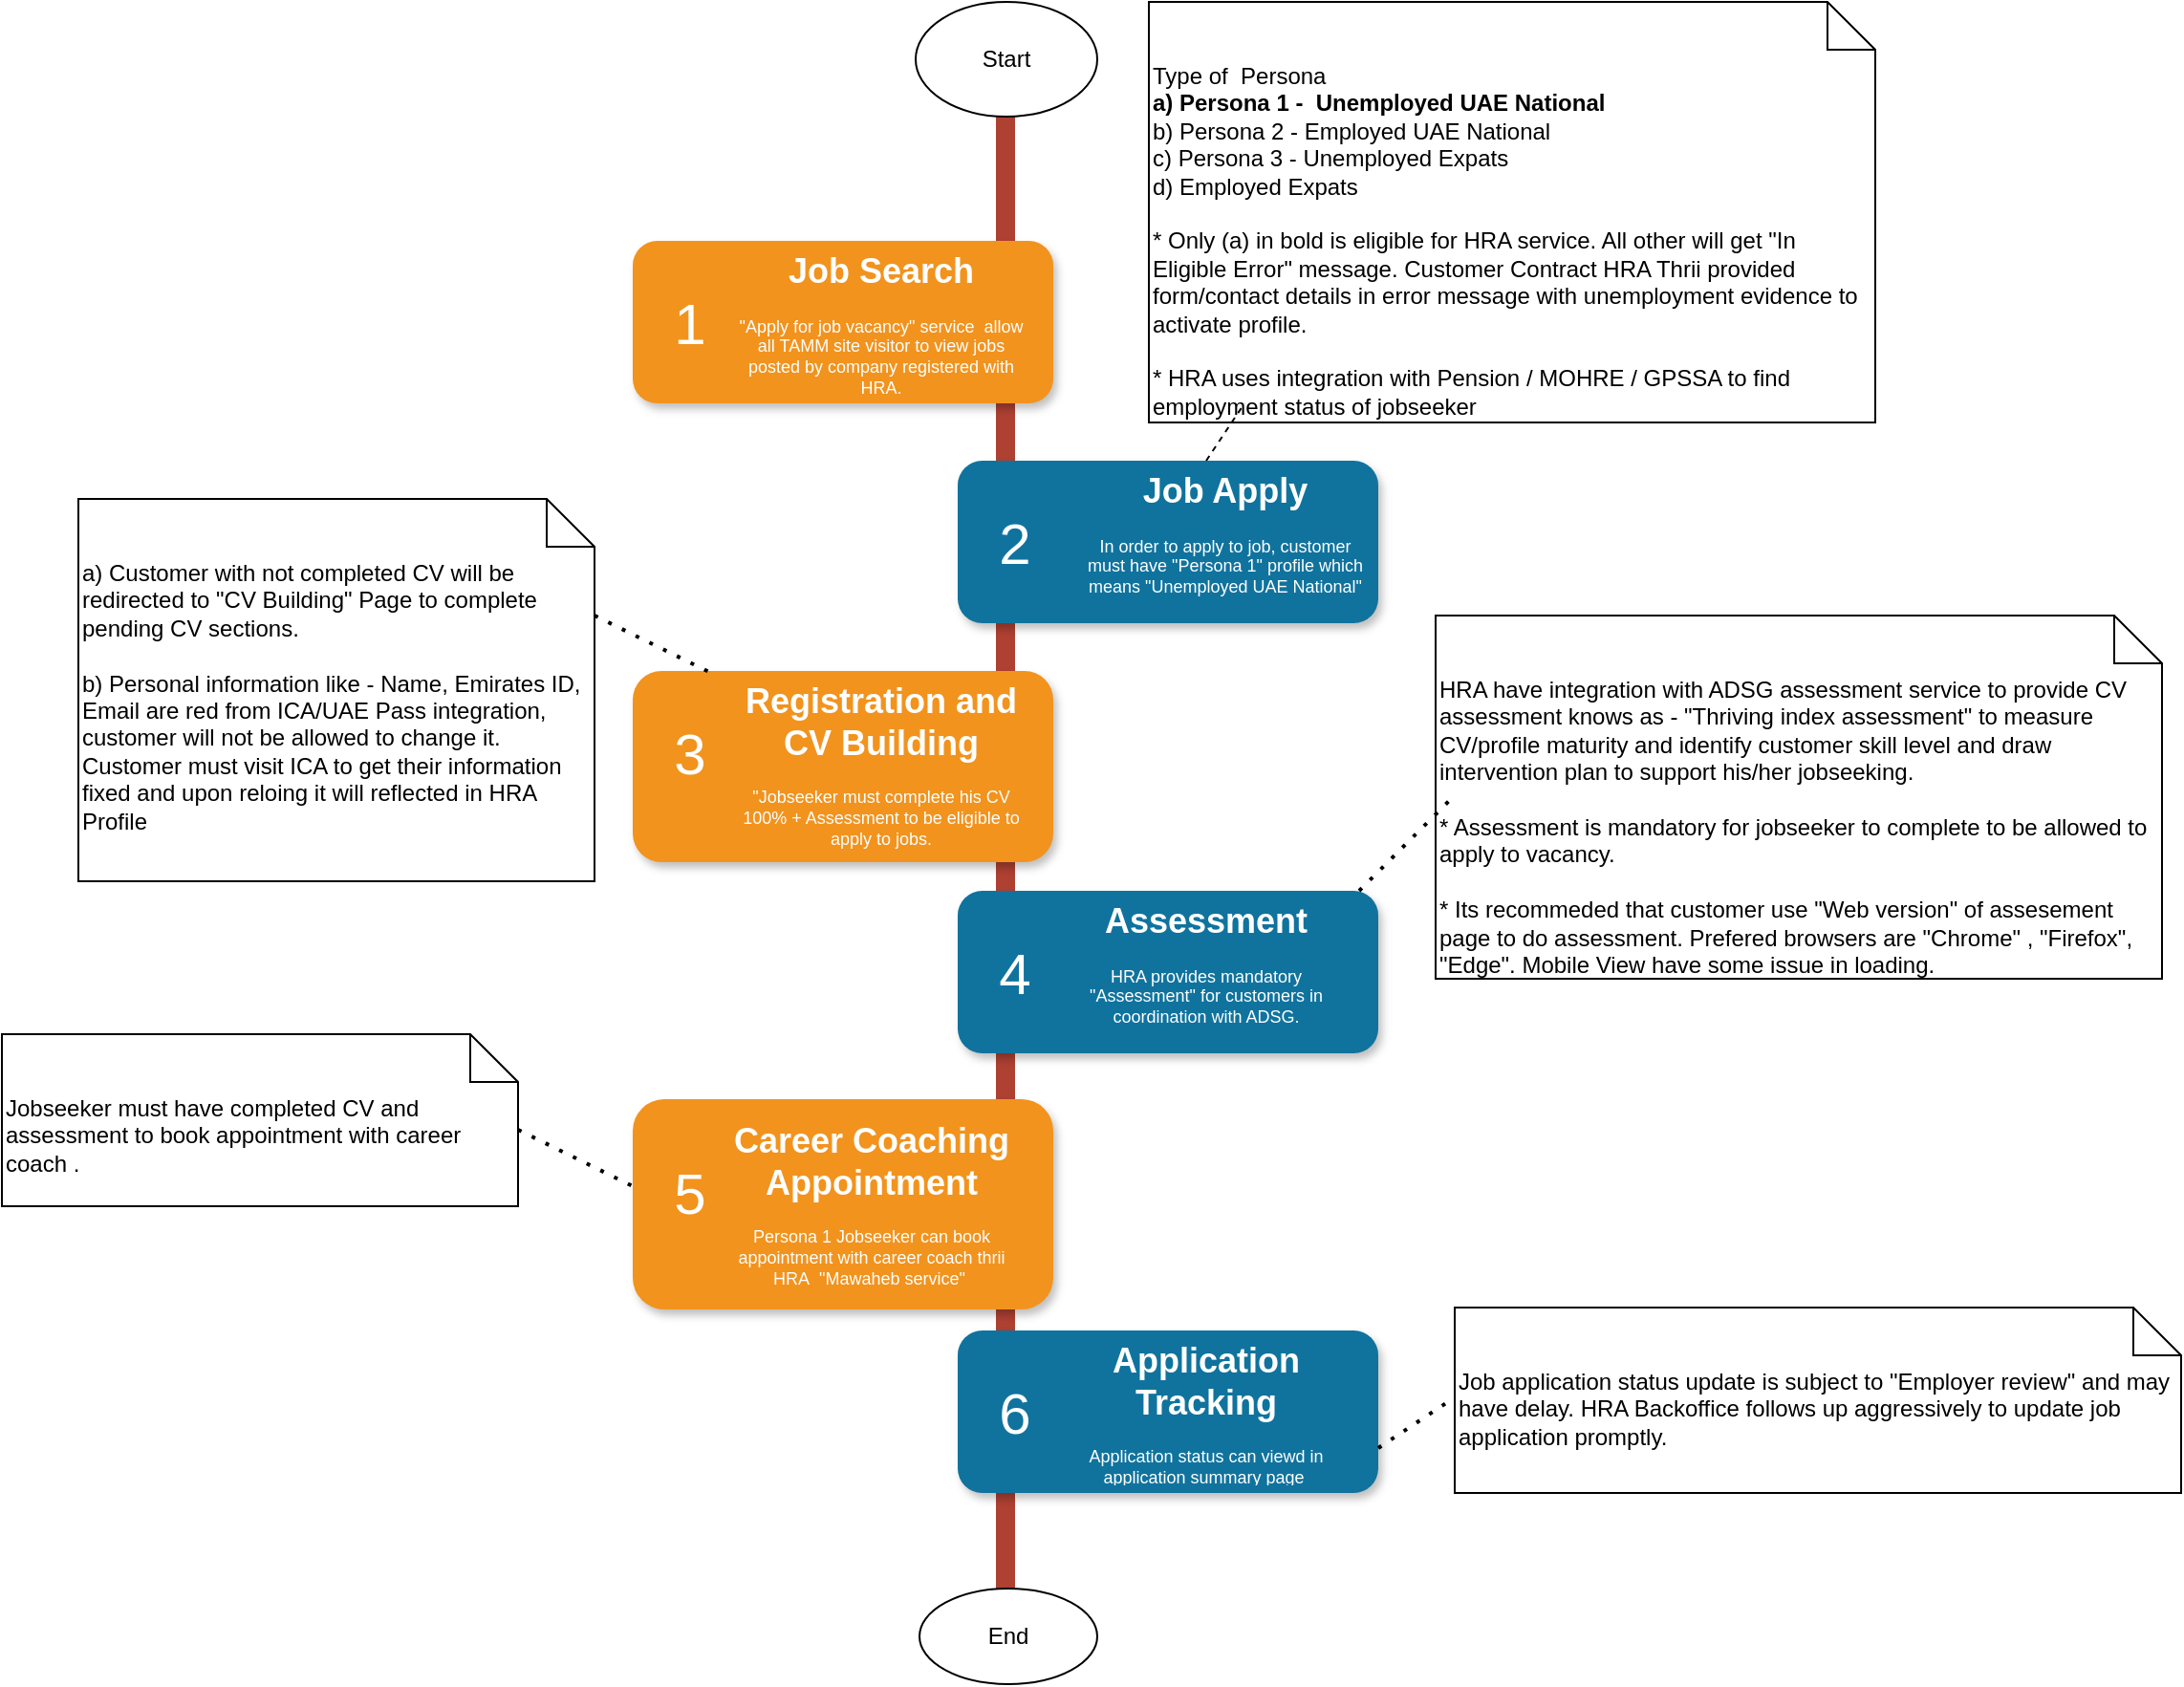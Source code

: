 <mxfile version="20.8.7" type="github">
  <diagram name="Page-1" id="fbcf5db9-b524-4cd4-e4f3-379dc89c3999">
    <mxGraphModel dx="2418" dy="868" grid="1" gridSize="10" guides="1" tooltips="1" connect="1" arrows="1" fold="1" page="1" pageScale="1" pageWidth="850" pageHeight="1100" background="none" math="0" shadow="0">
      <root>
        <mxCell id="0" />
        <mxCell id="1" parent="0" />
        <mxCell id="2a0f93b5c73ef8e7-1" value="" style="line;strokeWidth=10;direction=south;html=1;fillColor=none;fontSize=13;fontColor=#000000;align=center;strokeColor=#AE4132;" parent="1" vertex="1">
          <mxGeometry x="374" y="70" width="10" height="770" as="geometry" />
        </mxCell>
        <mxCell id="2a0f93b5c73ef8e7-2" value="" style="rounded=1;whiteSpace=wrap;html=1;strokeColor=none;strokeWidth=1;fillColor=#F2931E;fontSize=13;fontColor=#FFFFFF;align=center;gradientColor=none;gradientDirection=east;verticalAlign=top;shadow=1;" parent="1" vertex="1">
          <mxGeometry x="184" y="135" width="220" height="85" as="geometry" />
        </mxCell>
        <mxCell id="2a0f93b5c73ef8e7-3" value="1" style="text;html=1;strokeColor=none;fillColor=none;align=center;verticalAlign=middle;whiteSpace=wrap;fontSize=30;fontColor=#FFFFFF;" parent="1" vertex="1">
          <mxGeometry x="194" y="168" width="40" height="20" as="geometry" />
        </mxCell>
        <mxCell id="2a0f93b5c73ef8e7-4" value="" style="rounded=1;whiteSpace=wrap;html=1;strokeColor=none;strokeWidth=1;fillColor=#10739E;fontSize=13;fontColor=#FFFFFF;align=center;gradientColor=none;gradientDirection=east;verticalAlign=top;shadow=1;" parent="1" vertex="1">
          <mxGeometry x="354" y="250" width="220" height="85" as="geometry" />
        </mxCell>
        <mxCell id="2a0f93b5c73ef8e7-5" value="2" style="text;html=1;strokeColor=none;fillColor=none;align=center;verticalAlign=middle;whiteSpace=wrap;fontSize=30;fontColor=#FFFFFF;" parent="1" vertex="1">
          <mxGeometry x="364" y="283" width="40" height="20" as="geometry" />
        </mxCell>
        <mxCell id="2a0f93b5c73ef8e7-6" value="" style="rounded=1;whiteSpace=wrap;html=1;strokeColor=none;strokeWidth=1;fillColor=#F2931E;fontSize=13;fontColor=#FFFFFF;align=center;gradientColor=none;gradientDirection=east;verticalAlign=top;shadow=1;" parent="1" vertex="1">
          <mxGeometry x="184" y="360" width="220" height="100" as="geometry" />
        </mxCell>
        <mxCell id="2a0f93b5c73ef8e7-7" value="3" style="text;html=1;strokeColor=none;fillColor=none;align=center;verticalAlign=middle;whiteSpace=wrap;fontSize=30;fontColor=#FFFFFF;" parent="1" vertex="1">
          <mxGeometry x="194" y="393" width="40" height="20" as="geometry" />
        </mxCell>
        <mxCell id="2a0f93b5c73ef8e7-8" value="" style="rounded=1;whiteSpace=wrap;html=1;strokeColor=none;strokeWidth=1;fillColor=#10739E;fontSize=13;fontColor=#FFFFFF;align=center;gradientColor=none;gradientDirection=east;verticalAlign=top;shadow=1;" parent="1" vertex="1">
          <mxGeometry x="354" y="475" width="220" height="85" as="geometry" />
        </mxCell>
        <mxCell id="2a0f93b5c73ef8e7-9" value="4" style="text;html=1;strokeColor=none;fillColor=none;align=center;verticalAlign=middle;whiteSpace=wrap;fontSize=30;fontColor=#FFFFFF;" parent="1" vertex="1">
          <mxGeometry x="364" y="508" width="40" height="20" as="geometry" />
        </mxCell>
        <mxCell id="2a0f93b5c73ef8e7-10" value="" style="rounded=1;whiteSpace=wrap;html=1;strokeColor=none;strokeWidth=1;fillColor=#F2931E;fontSize=13;fontColor=#FFFFFF;align=center;gradientColor=none;gradientDirection=east;verticalAlign=top;shadow=1;" parent="1" vertex="1">
          <mxGeometry x="184" y="584" width="220" height="110" as="geometry" />
        </mxCell>
        <mxCell id="2a0f93b5c73ef8e7-11" value="5" style="text;html=1;strokeColor=none;fillColor=none;align=center;verticalAlign=middle;whiteSpace=wrap;fontSize=30;fontColor=#FFFFFF;" parent="1" vertex="1">
          <mxGeometry x="194" y="623" width="40" height="20" as="geometry" />
        </mxCell>
        <mxCell id="2a0f93b5c73ef8e7-12" value="" style="rounded=1;whiteSpace=wrap;html=1;strokeColor=none;strokeWidth=1;fillColor=#10739E;fontSize=13;fontColor=#FFFFFF;align=center;gradientColor=none;gradientDirection=east;verticalAlign=top;shadow=1;" parent="1" vertex="1">
          <mxGeometry x="354" y="705" width="220" height="85" as="geometry" />
        </mxCell>
        <mxCell id="2a0f93b5c73ef8e7-13" value="6" style="text;html=1;strokeColor=none;fillColor=none;align=center;verticalAlign=middle;whiteSpace=wrap;fontSize=30;fontColor=#FFFFFF;" parent="1" vertex="1">
          <mxGeometry x="364" y="738" width="40" height="20" as="geometry" />
        </mxCell>
        <mxCell id="2a0f93b5c73ef8e7-18" value="&lt;h1&gt;Job Search&lt;/h1&gt;&lt;div&gt;&quot;Apply for job vacancy&quot; service&amp;nbsp; allow all TAMM site visitor to view jobs posted by company registered with HRA.&lt;/div&gt;&lt;div&gt;&lt;br&gt;&lt;/div&gt;" style="text;html=1;spacing=5;spacingTop=-20;whiteSpace=wrap;overflow=hidden;strokeColor=none;strokeWidth=4;fillColor=none;gradientColor=#007FFF;fontSize=9;fontColor=#FFFFFF;align=center;" parent="1" vertex="1">
          <mxGeometry x="234" y="139" width="160" height="77" as="geometry" />
        </mxCell>
        <mxCell id="2a0f93b5c73ef8e7-19" value="&lt;h1&gt;Job Apply&lt;/h1&gt;&lt;p&gt;In order to apply to job, customer must have &quot;Persona 1&quot; profile which means &quot;Unemployed UAE National&quot;&lt;/p&gt;" style="text;html=1;spacing=5;spacingTop=-20;whiteSpace=wrap;overflow=hidden;strokeColor=none;strokeWidth=4;fillColor=none;gradientColor=#007FFF;fontSize=9;fontColor=#FFFFFF;align=center;" parent="1" vertex="1">
          <mxGeometry x="414" y="254" width="160" height="77" as="geometry" />
        </mxCell>
        <mxCell id="2a0f93b5c73ef8e7-20" value="&lt;h1&gt;Registration and CV Building&lt;/h1&gt;&lt;div&gt;&quot;Jobseeker must complete his CV 100% + Assessment to be eligible to apply to jobs.&lt;/div&gt;" style="text;html=1;spacing=5;spacingTop=-20;whiteSpace=wrap;overflow=hidden;strokeColor=none;strokeWidth=4;fillColor=none;gradientColor=#007FFF;fontSize=9;fontColor=#FFFFFF;align=center;" parent="1" vertex="1">
          <mxGeometry x="234" y="364" width="160" height="96" as="geometry" />
        </mxCell>
        <mxCell id="2a0f93b5c73ef8e7-21" value="&lt;h1&gt;Assessment&lt;/h1&gt;&lt;p&gt;HRA provides mandatory &quot;Assessment&quot; for customers in coordination with ADSG.&lt;/p&gt;" style="text;html=1;spacing=5;spacingTop=-20;whiteSpace=wrap;overflow=hidden;strokeColor=none;strokeWidth=4;fillColor=none;gradientColor=#007FFF;fontSize=9;fontColor=#FFFFFF;align=center;" parent="1" vertex="1">
          <mxGeometry x="404" y="479" width="160" height="77" as="geometry" />
        </mxCell>
        <mxCell id="2a0f93b5c73ef8e7-22" value="&lt;h1&gt;Career Coaching Appointment&lt;/h1&gt;&lt;p&gt;Persona 1 Jobseeker can book appointment with career coach thrii HRA&amp;nbsp; &quot;Mawaheb service&quot;&amp;nbsp;&lt;/p&gt;" style="text;html=1;spacing=5;spacingTop=-20;whiteSpace=wrap;overflow=hidden;strokeColor=none;strokeWidth=4;fillColor=none;gradientColor=#007FFF;fontSize=9;fontColor=#FFFFFF;align=center;" parent="1" vertex="1">
          <mxGeometry x="224" y="594" width="170" height="106" as="geometry" />
        </mxCell>
        <mxCell id="2a0f93b5c73ef8e7-23" value="&lt;h1&gt;Application Tracking&lt;/h1&gt;&lt;div&gt;Application status can viewd in application summary page&amp;nbsp;&lt;/div&gt;" style="text;html=1;spacing=5;spacingTop=-20;whiteSpace=wrap;overflow=hidden;strokeColor=none;strokeWidth=4;fillColor=none;gradientColor=#007FFF;fontSize=9;fontColor=#FFFFFF;align=center;" parent="1" vertex="1">
          <mxGeometry x="404" y="709" width="160" height="77" as="geometry" />
        </mxCell>
        <mxCell id="hUkit9o3KNrTcsrVfh8C-1" value="Start" style="ellipse;whiteSpace=wrap;html=1;" vertex="1" parent="1">
          <mxGeometry x="332" y="10" width="95" height="60" as="geometry" />
        </mxCell>
        <mxCell id="hUkit9o3KNrTcsrVfh8C-2" value="End" style="ellipse;whiteSpace=wrap;html=1;" vertex="1" parent="1">
          <mxGeometry x="334" y="840" width="93" height="50" as="geometry" />
        </mxCell>
        <mxCell id="hUkit9o3KNrTcsrVfh8C-25" value="Type of&amp;nbsp; Persona&lt;br&gt;&lt;b&gt;a) Persona 1 -&amp;nbsp; Unemployed UAE National&lt;br&gt;&lt;/b&gt;b) Persona 2 - Employed UAE National&lt;br&gt;c) Persona 3 - Unemployed Expats&lt;br&gt;d) Employed Expats&amp;nbsp;&lt;br&gt;&lt;br&gt;* Only (a) in bold is eligible for HRA service. All other will get &quot;In Eligible Error&quot; message. Customer Contract HRA Thrii provided form/contact details in error message with unemployment evidence to activate profile.&lt;br&gt;&lt;br&gt;* HRA uses integration with Pension / MOHRE / GPSSA to find employment status of jobseeker" style="shape=note2;boundedLbl=1;whiteSpace=wrap;html=1;size=25;verticalAlign=top;align=left;" vertex="1" parent="1">
          <mxGeometry x="454" y="10" width="380" height="220" as="geometry" />
        </mxCell>
        <mxCell id="hUkit9o3KNrTcsrVfh8C-27" value="" style="endArrow=none;dashed=1;html=1;rounded=0;" edge="1" parent="1">
          <mxGeometry width="50" height="50" relative="1" as="geometry">
            <mxPoint x="484" y="250" as="sourcePoint" />
            <mxPoint x="504" y="220" as="targetPoint" />
          </mxGeometry>
        </mxCell>
        <mxCell id="hUkit9o3KNrTcsrVfh8C-29" value="a) Customer with not completed CV will be redirected to &quot;CV Building&quot; Page to complete pending CV sections.&amp;nbsp;&lt;br&gt;&lt;br&gt;b) Personal information like - Name, Emirates ID, Email are red from ICA/UAE Pass integration, customer will not be allowed to change it. Customer must visit ICA to get their information fixed and upon reloing it will reflected in HRA Profile" style="shape=note2;boundedLbl=1;whiteSpace=wrap;html=1;size=25;verticalAlign=top;align=left;" vertex="1" parent="1">
          <mxGeometry x="-106" y="270" width="270" height="200" as="geometry" />
        </mxCell>
        <mxCell id="hUkit9o3KNrTcsrVfh8C-30" value="" style="endArrow=none;dashed=1;html=1;dashPattern=1 3;strokeWidth=2;rounded=0;entryX=-0.044;entryY=-0.021;entryDx=0;entryDy=0;entryPerimeter=0;" edge="1" parent="1" target="2a0f93b5c73ef8e7-20">
          <mxGeometry width="50" height="50" relative="1" as="geometry">
            <mxPoint x="164" y="331" as="sourcePoint" />
            <mxPoint x="234" y="341" as="targetPoint" />
          </mxGeometry>
        </mxCell>
        <mxCell id="hUkit9o3KNrTcsrVfh8C-31" value="HRA have integration with ADSG assessment service to provide CV assessment knows as - &quot;Thriving index assessment&quot; to measure CV/profile maturity and identify customer skill level and draw intervention plan to support his/her jobseeking.&lt;br&gt;&lt;br&gt;* Assessment is mandatory for jobseeker to complete to be allowed to apply to vacancy.&lt;br&gt;&lt;br&gt;* Its recommeded that customer use &quot;Web version&quot; of assesement page to do assessment. Prefered browsers are &quot;Chrome&quot; , &quot;Firefox&quot;, &quot;Edge&quot;. Mobile View have some issue in loading." style="shape=note2;boundedLbl=1;whiteSpace=wrap;html=1;size=25;verticalAlign=top;align=left;" vertex="1" parent="1">
          <mxGeometry x="604" y="331" width="380" height="190" as="geometry" />
        </mxCell>
        <mxCell id="hUkit9o3KNrTcsrVfh8C-32" value="" style="endArrow=none;dashed=1;html=1;dashPattern=1 3;strokeWidth=2;rounded=0;" edge="1" parent="1">
          <mxGeometry width="50" height="50" relative="1" as="geometry">
            <mxPoint x="564" y="475" as="sourcePoint" />
            <mxPoint x="614" y="425" as="targetPoint" />
          </mxGeometry>
        </mxCell>
        <mxCell id="hUkit9o3KNrTcsrVfh8C-33" value="Jobseeker must have completed CV and assessment to book appointment with career coach ." style="shape=note2;boundedLbl=1;whiteSpace=wrap;html=1;size=25;verticalAlign=top;align=left;" vertex="1" parent="1">
          <mxGeometry x="-146" y="550" width="270" height="90" as="geometry" />
        </mxCell>
        <mxCell id="hUkit9o3KNrTcsrVfh8C-34" value="" style="endArrow=none;dashed=1;html=1;dashPattern=1 3;strokeWidth=2;rounded=0;entryX=-0.044;entryY=-0.021;entryDx=0;entryDy=0;entryPerimeter=0;" edge="1" parent="1">
          <mxGeometry width="50" height="50" relative="1" as="geometry">
            <mxPoint x="124" y="600" as="sourcePoint" />
            <mxPoint x="186.96" y="630.984" as="targetPoint" />
          </mxGeometry>
        </mxCell>
        <mxCell id="hUkit9o3KNrTcsrVfh8C-35" value="Job application status update is subject to &quot;Employer review&quot; and may have delay. HRA Backoffice follows up aggressively to update job application promptly." style="shape=note2;boundedLbl=1;whiteSpace=wrap;html=1;size=25;verticalAlign=top;align=left;" vertex="1" parent="1">
          <mxGeometry x="614" y="693" width="380" height="97" as="geometry" />
        </mxCell>
        <mxCell id="hUkit9o3KNrTcsrVfh8C-36" value="" style="endArrow=none;dashed=1;html=1;dashPattern=1 3;strokeWidth=2;rounded=0;" edge="1" parent="1">
          <mxGeometry width="50" height="50" relative="1" as="geometry">
            <mxPoint x="574" y="766.5" as="sourcePoint" />
            <mxPoint x="614" y="740" as="targetPoint" />
          </mxGeometry>
        </mxCell>
      </root>
    </mxGraphModel>
  </diagram>
</mxfile>
